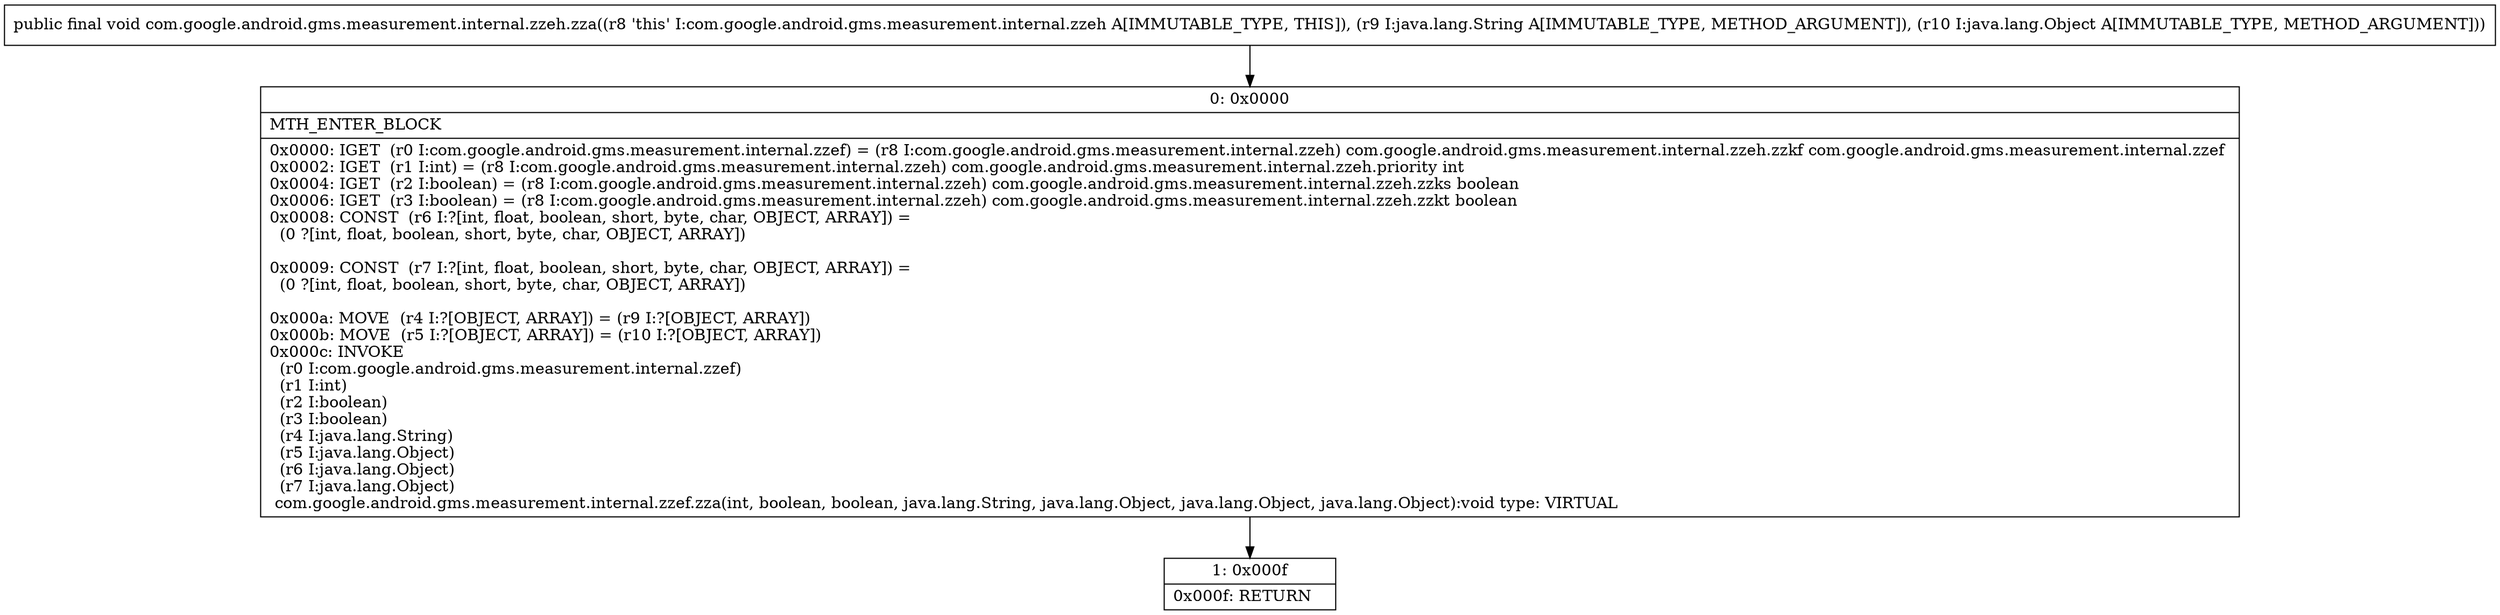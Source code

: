digraph "CFG forcom.google.android.gms.measurement.internal.zzeh.zza(Ljava\/lang\/String;Ljava\/lang\/Object;)V" {
Node_0 [shape=record,label="{0\:\ 0x0000|MTH_ENTER_BLOCK\l|0x0000: IGET  (r0 I:com.google.android.gms.measurement.internal.zzef) = (r8 I:com.google.android.gms.measurement.internal.zzeh) com.google.android.gms.measurement.internal.zzeh.zzkf com.google.android.gms.measurement.internal.zzef \l0x0002: IGET  (r1 I:int) = (r8 I:com.google.android.gms.measurement.internal.zzeh) com.google.android.gms.measurement.internal.zzeh.priority int \l0x0004: IGET  (r2 I:boolean) = (r8 I:com.google.android.gms.measurement.internal.zzeh) com.google.android.gms.measurement.internal.zzeh.zzks boolean \l0x0006: IGET  (r3 I:boolean) = (r8 I:com.google.android.gms.measurement.internal.zzeh) com.google.android.gms.measurement.internal.zzeh.zzkt boolean \l0x0008: CONST  (r6 I:?[int, float, boolean, short, byte, char, OBJECT, ARRAY]) = \l  (0 ?[int, float, boolean, short, byte, char, OBJECT, ARRAY])\l \l0x0009: CONST  (r7 I:?[int, float, boolean, short, byte, char, OBJECT, ARRAY]) = \l  (0 ?[int, float, boolean, short, byte, char, OBJECT, ARRAY])\l \l0x000a: MOVE  (r4 I:?[OBJECT, ARRAY]) = (r9 I:?[OBJECT, ARRAY]) \l0x000b: MOVE  (r5 I:?[OBJECT, ARRAY]) = (r10 I:?[OBJECT, ARRAY]) \l0x000c: INVOKE  \l  (r0 I:com.google.android.gms.measurement.internal.zzef)\l  (r1 I:int)\l  (r2 I:boolean)\l  (r3 I:boolean)\l  (r4 I:java.lang.String)\l  (r5 I:java.lang.Object)\l  (r6 I:java.lang.Object)\l  (r7 I:java.lang.Object)\l com.google.android.gms.measurement.internal.zzef.zza(int, boolean, boolean, java.lang.String, java.lang.Object, java.lang.Object, java.lang.Object):void type: VIRTUAL \l}"];
Node_1 [shape=record,label="{1\:\ 0x000f|0x000f: RETURN   \l}"];
MethodNode[shape=record,label="{public final void com.google.android.gms.measurement.internal.zzeh.zza((r8 'this' I:com.google.android.gms.measurement.internal.zzeh A[IMMUTABLE_TYPE, THIS]), (r9 I:java.lang.String A[IMMUTABLE_TYPE, METHOD_ARGUMENT]), (r10 I:java.lang.Object A[IMMUTABLE_TYPE, METHOD_ARGUMENT])) }"];
MethodNode -> Node_0;
Node_0 -> Node_1;
}

